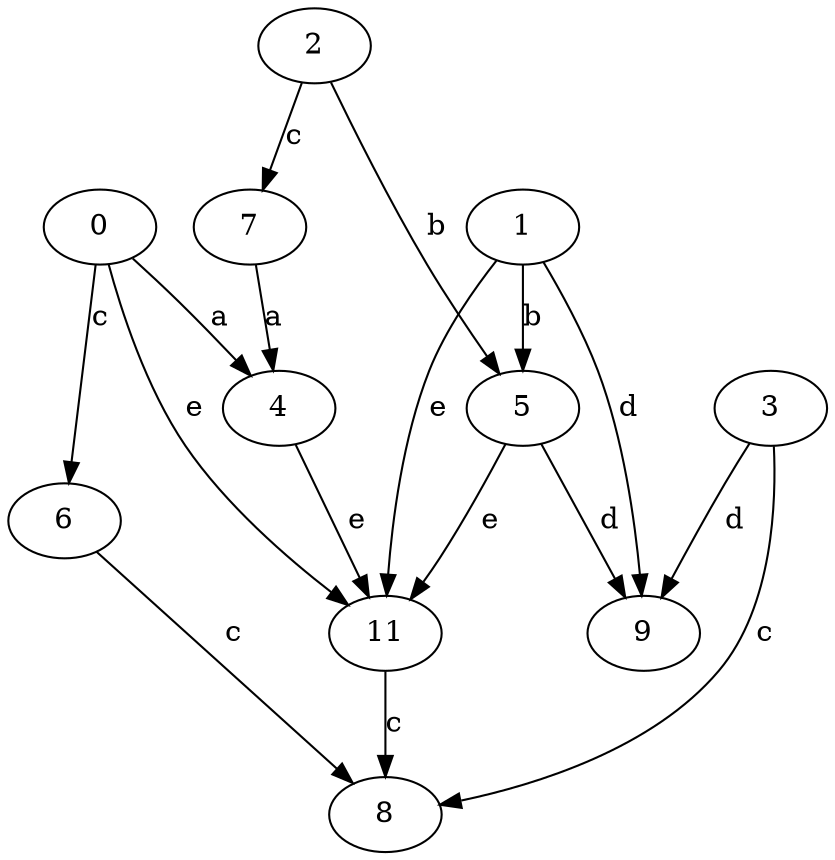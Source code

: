 strict digraph  {
3;
4;
0;
5;
6;
7;
8;
1;
9;
2;
11;
3 -> 8  [label=c];
3 -> 9  [label=d];
4 -> 11  [label=e];
0 -> 4  [label=a];
0 -> 6  [label=c];
0 -> 11  [label=e];
5 -> 9  [label=d];
5 -> 11  [label=e];
6 -> 8  [label=c];
7 -> 4  [label=a];
1 -> 5  [label=b];
1 -> 9  [label=d];
1 -> 11  [label=e];
2 -> 5  [label=b];
2 -> 7  [label=c];
11 -> 8  [label=c];
}
